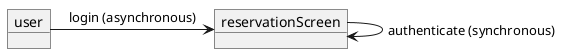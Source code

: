 @startuml 演習4-2
object user
object reservationScreen

user -> reservationScreen: login (asynchronous)
reservationScreen -> reservationScreen: authenticate (synchronous)
@enduml
